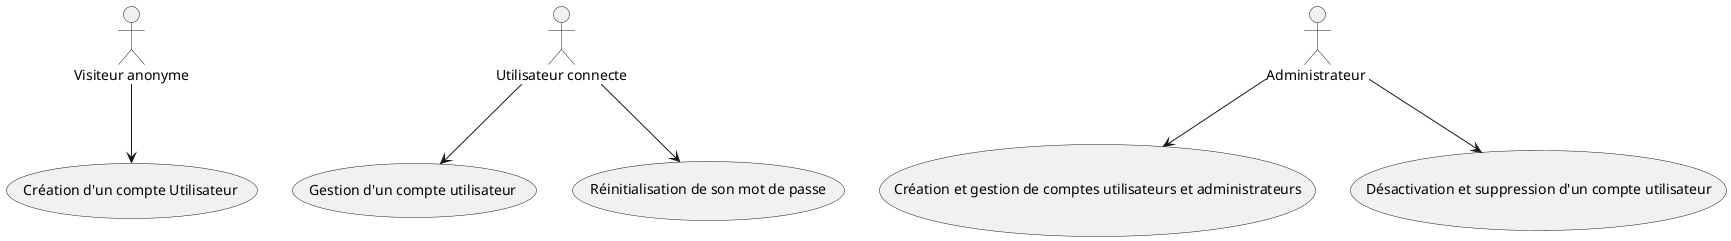 @startuml

:Visiteur anonyme: as Va
:Utilisateur connecte: as Uc
:Administrateur : as adm


Va --> (Création d'un compte Utilisateur)
Uc --> (Gestion d'un compte utilisateur)
Uc --> (Réinitialisation de son mot de passe)
adm --> (Création et gestion de comptes utilisateurs et administrateurs)
adm --> (Désactivation et suppression d'un compte utilisateur)





@enduml

